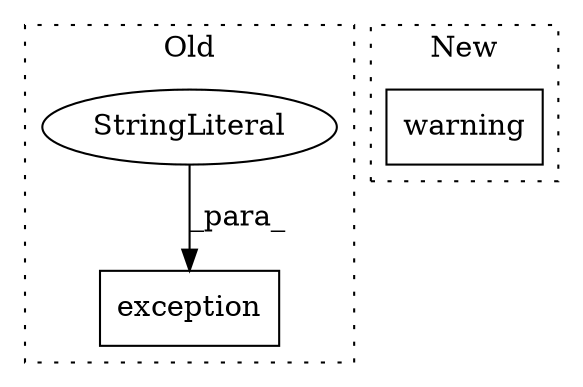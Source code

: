 digraph G {
subgraph cluster0 {
1 [label="exception" a="32" s="978,1018" l="10,1" shape="box"];
3 [label="StringLiteral" a="45" s="988" l="30" shape="ellipse"];
label = "Old";
style="dotted";
}
subgraph cluster1 {
2 [label="warning" a="32" s="1294,1392" l="8,1" shape="box"];
label = "New";
style="dotted";
}
3 -> 1 [label="_para_"];
}